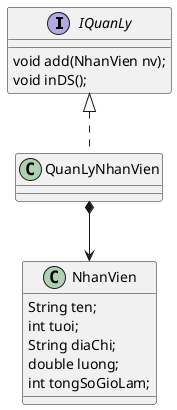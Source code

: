 @startuml
'https://plantuml.com/class-diagram

interface IQuanLy{
 void add(NhanVien nv);
 void inDS();
 }
class QuanLyNhanVien
class NhanVien{
String ten;
int tuoi;
String diaChi;
double luong;
int tongSoGioLam;
}

IQuanLy <|.. QuanLyNhanVien
QuanLyNhanVien *--> NhanVien
@enduml